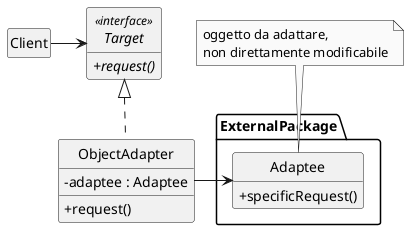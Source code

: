 @startuml Object Adapter
hide circle
hide empty members
skinparam classAttributeIconSize 0
skinparam monochrome true

class Client

interface Target <<interface>> {
 {abstract} +request()
}

class ObjectAdapter {
  -adaptee : Adaptee
  +request()
}

package "ExternalPackage" {
  class Adaptee {
    +specificRequest()
  }
}
note top
  oggetto da adattare,
  non direttamente modificabile
end note

Client -right-> Target
ObjectAdapter .up.|> Target
ObjectAdapter -right-> Adaptee

@enduml

@startuml Class Adapter

hide circle
hide empty members
skinparam classAttributeIconSize 0
skinparam monochrome true

class Client

interface Target <<interface>> {
 {abstract} +request()
}

class ClassAdapter {
  +request()
}

package "ExternalPackage" {
  class Adaptee {
    +specificRequest()
  }
}
note top
  oggetto da adattare,
  non direttamente modificabile
end note

Client -right-> Target
ClassAdapter .up.|> Target
ClassAdapter -right-|> Adaptee
note on link: usa inheritance, quindi meno ottimale rispetto a object adapter

@enduml
